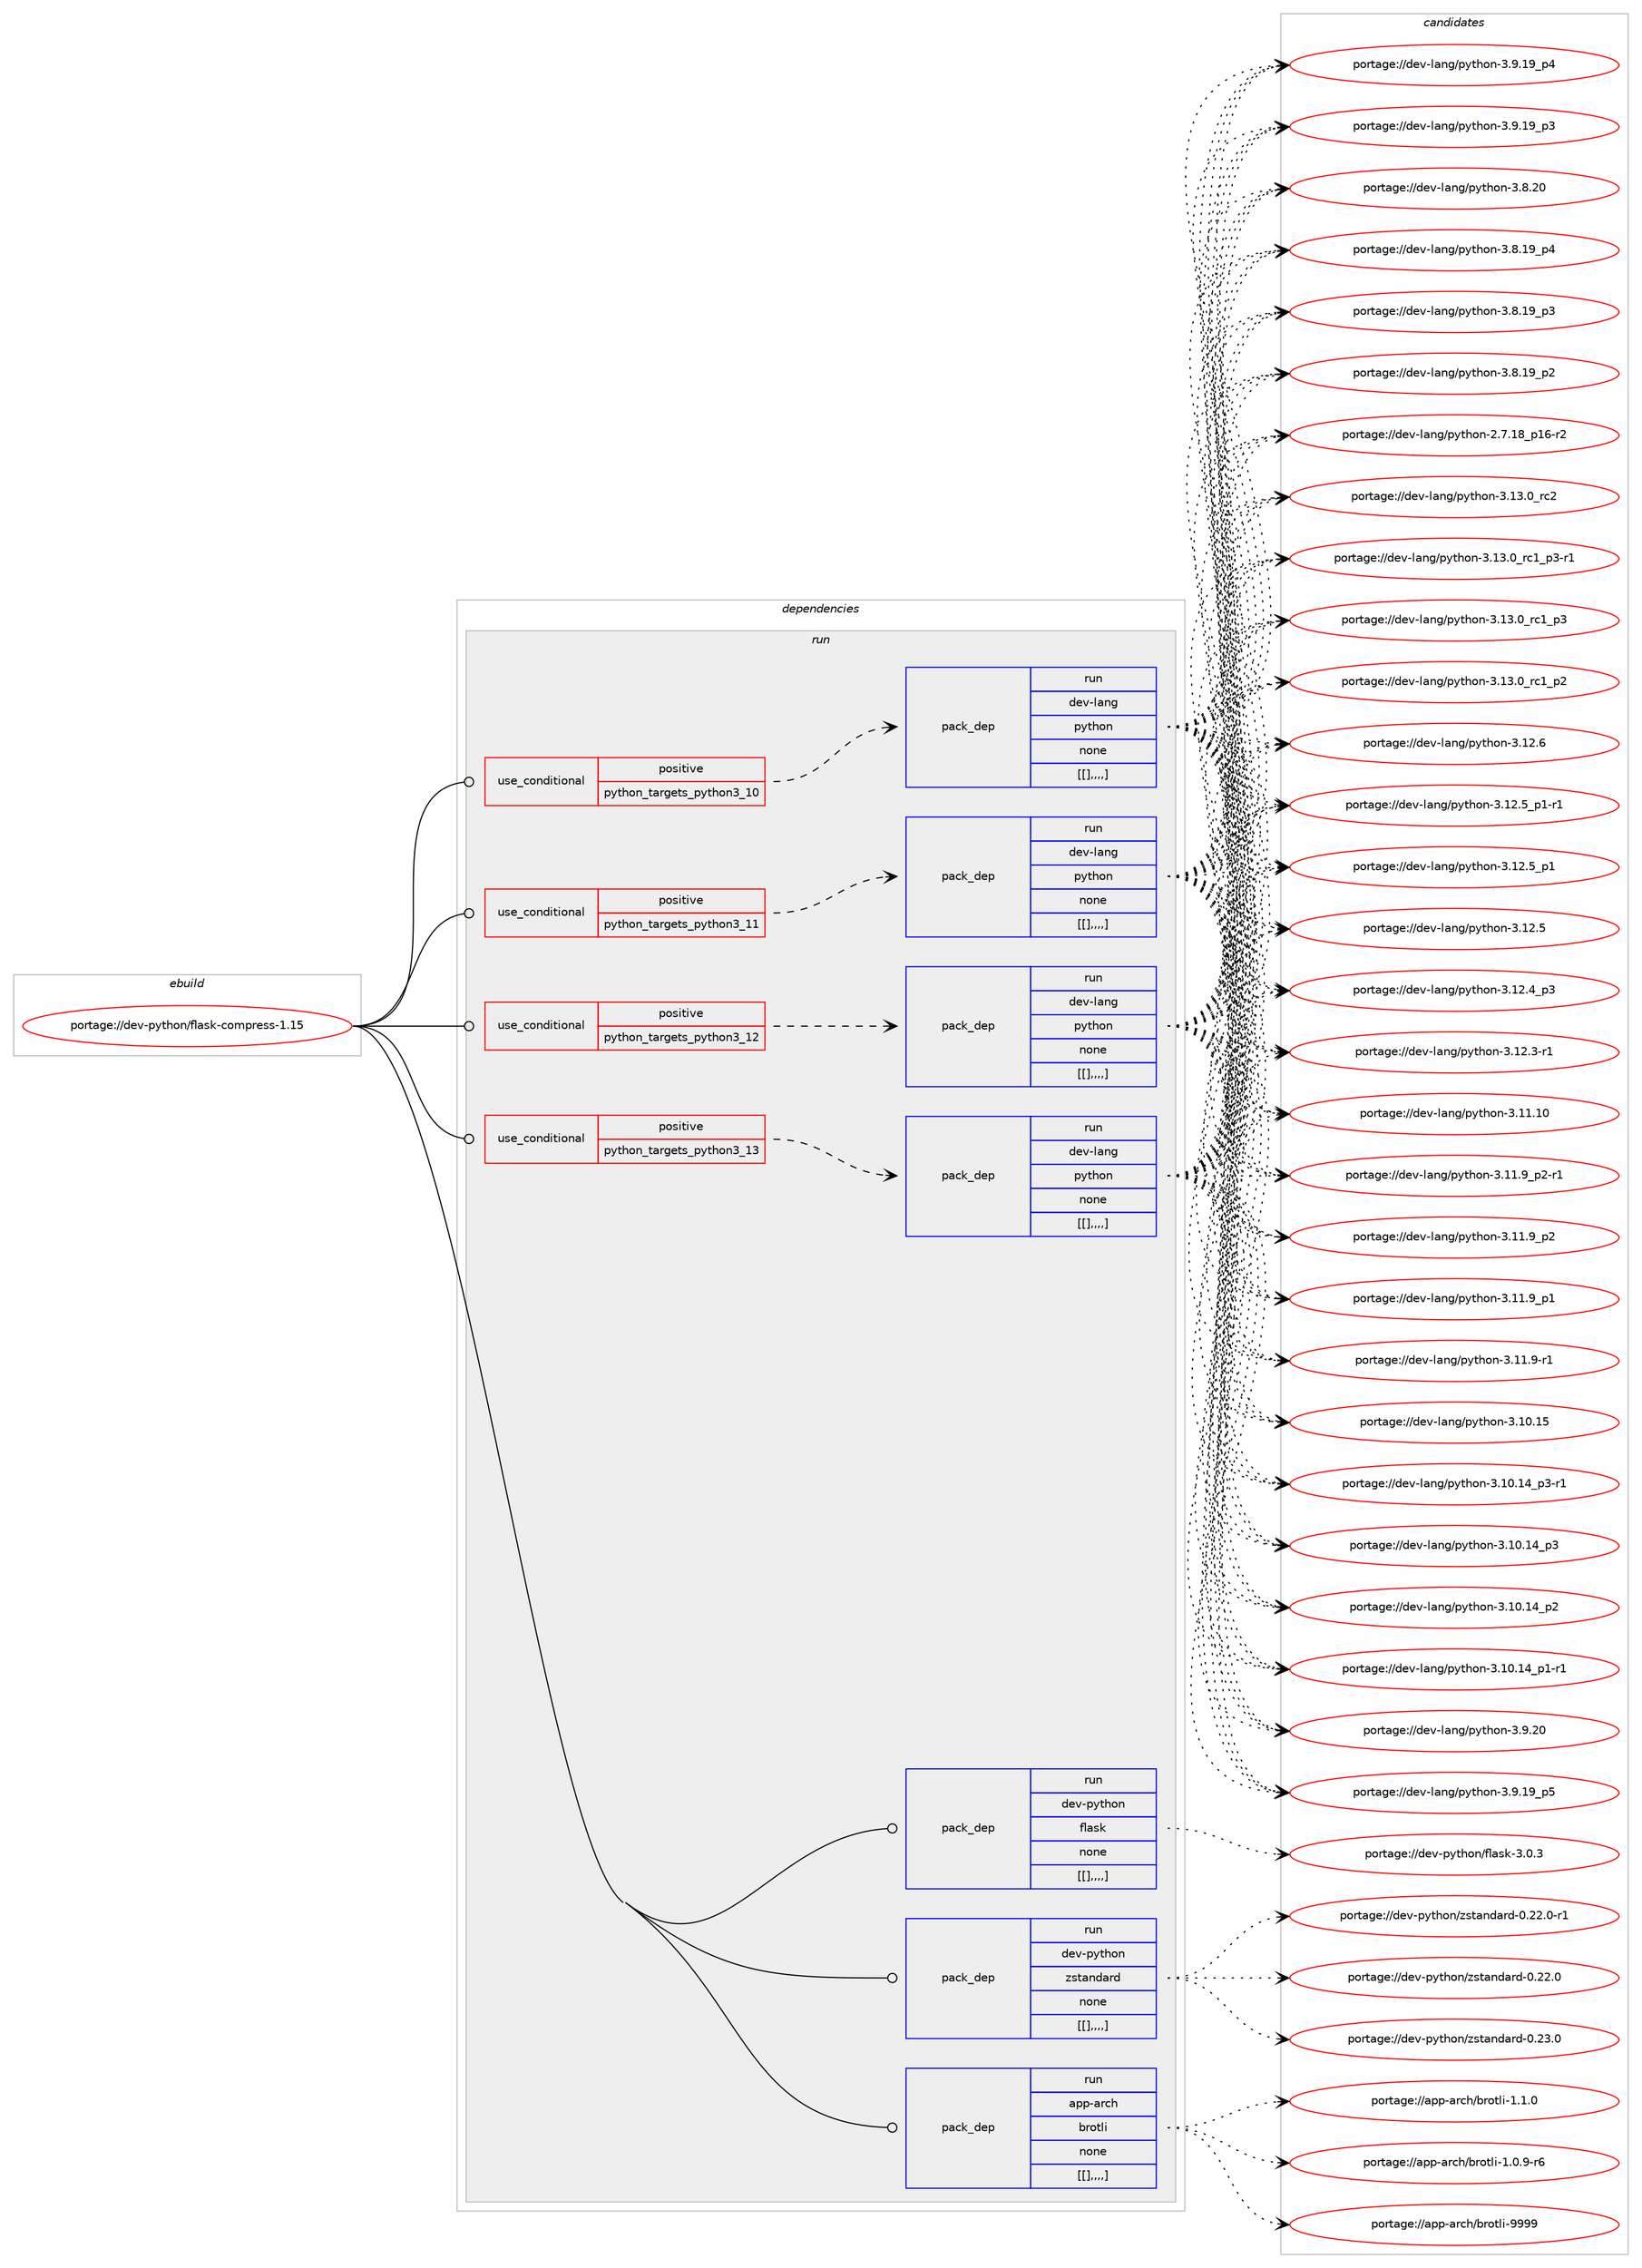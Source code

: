 digraph prolog {

# *************
# Graph options
# *************

newrank=true;
concentrate=true;
compound=true;
graph [rankdir=LR,fontname=Helvetica,fontsize=10,ranksep=1.5];#, ranksep=2.5, nodesep=0.2];
edge  [arrowhead=vee];
node  [fontname=Helvetica,fontsize=10];

# **********
# The ebuild
# **********

subgraph cluster_leftcol {
color=gray;
label=<<i>ebuild</i>>;
id [label="portage://dev-python/flask-compress-1.15", color=red, width=4, href="../dev-python/flask-compress-1.15.svg"];
}

# ****************
# The dependencies
# ****************

subgraph cluster_midcol {
color=gray;
label=<<i>dependencies</i>>;
subgraph cluster_compile {
fillcolor="#eeeeee";
style=filled;
label=<<i>compile</i>>;
}
subgraph cluster_compileandrun {
fillcolor="#eeeeee";
style=filled;
label=<<i>compile and run</i>>;
}
subgraph cluster_run {
fillcolor="#eeeeee";
style=filled;
label=<<i>run</i>>;
subgraph cond33402 {
dependency147355 [label=<<TABLE BORDER="0" CELLBORDER="1" CELLSPACING="0" CELLPADDING="4"><TR><TD ROWSPAN="3" CELLPADDING="10">use_conditional</TD></TR><TR><TD>positive</TD></TR><TR><TD>python_targets_python3_10</TD></TR></TABLE>>, shape=none, color=red];
subgraph pack112735 {
dependency147356 [label=<<TABLE BORDER="0" CELLBORDER="1" CELLSPACING="0" CELLPADDING="4" WIDTH="220"><TR><TD ROWSPAN="6" CELLPADDING="30">pack_dep</TD></TR><TR><TD WIDTH="110">run</TD></TR><TR><TD>dev-lang</TD></TR><TR><TD>python</TD></TR><TR><TD>none</TD></TR><TR><TD>[[],,,,]</TD></TR></TABLE>>, shape=none, color=blue];
}
dependency147355:e -> dependency147356:w [weight=20,style="dashed",arrowhead="vee"];
}
id:e -> dependency147355:w [weight=20,style="solid",arrowhead="odot"];
subgraph cond33403 {
dependency147357 [label=<<TABLE BORDER="0" CELLBORDER="1" CELLSPACING="0" CELLPADDING="4"><TR><TD ROWSPAN="3" CELLPADDING="10">use_conditional</TD></TR><TR><TD>positive</TD></TR><TR><TD>python_targets_python3_11</TD></TR></TABLE>>, shape=none, color=red];
subgraph pack112736 {
dependency147358 [label=<<TABLE BORDER="0" CELLBORDER="1" CELLSPACING="0" CELLPADDING="4" WIDTH="220"><TR><TD ROWSPAN="6" CELLPADDING="30">pack_dep</TD></TR><TR><TD WIDTH="110">run</TD></TR><TR><TD>dev-lang</TD></TR><TR><TD>python</TD></TR><TR><TD>none</TD></TR><TR><TD>[[],,,,]</TD></TR></TABLE>>, shape=none, color=blue];
}
dependency147357:e -> dependency147358:w [weight=20,style="dashed",arrowhead="vee"];
}
id:e -> dependency147357:w [weight=20,style="solid",arrowhead="odot"];
subgraph cond33404 {
dependency147359 [label=<<TABLE BORDER="0" CELLBORDER="1" CELLSPACING="0" CELLPADDING="4"><TR><TD ROWSPAN="3" CELLPADDING="10">use_conditional</TD></TR><TR><TD>positive</TD></TR><TR><TD>python_targets_python3_12</TD></TR></TABLE>>, shape=none, color=red];
subgraph pack112737 {
dependency147360 [label=<<TABLE BORDER="0" CELLBORDER="1" CELLSPACING="0" CELLPADDING="4" WIDTH="220"><TR><TD ROWSPAN="6" CELLPADDING="30">pack_dep</TD></TR><TR><TD WIDTH="110">run</TD></TR><TR><TD>dev-lang</TD></TR><TR><TD>python</TD></TR><TR><TD>none</TD></TR><TR><TD>[[],,,,]</TD></TR></TABLE>>, shape=none, color=blue];
}
dependency147359:e -> dependency147360:w [weight=20,style="dashed",arrowhead="vee"];
}
id:e -> dependency147359:w [weight=20,style="solid",arrowhead="odot"];
subgraph cond33405 {
dependency147361 [label=<<TABLE BORDER="0" CELLBORDER="1" CELLSPACING="0" CELLPADDING="4"><TR><TD ROWSPAN="3" CELLPADDING="10">use_conditional</TD></TR><TR><TD>positive</TD></TR><TR><TD>python_targets_python3_13</TD></TR></TABLE>>, shape=none, color=red];
subgraph pack112738 {
dependency147362 [label=<<TABLE BORDER="0" CELLBORDER="1" CELLSPACING="0" CELLPADDING="4" WIDTH="220"><TR><TD ROWSPAN="6" CELLPADDING="30">pack_dep</TD></TR><TR><TD WIDTH="110">run</TD></TR><TR><TD>dev-lang</TD></TR><TR><TD>python</TD></TR><TR><TD>none</TD></TR><TR><TD>[[],,,,]</TD></TR></TABLE>>, shape=none, color=blue];
}
dependency147361:e -> dependency147362:w [weight=20,style="dashed",arrowhead="vee"];
}
id:e -> dependency147361:w [weight=20,style="solid",arrowhead="odot"];
subgraph pack112739 {
dependency147363 [label=<<TABLE BORDER="0" CELLBORDER="1" CELLSPACING="0" CELLPADDING="4" WIDTH="220"><TR><TD ROWSPAN="6" CELLPADDING="30">pack_dep</TD></TR><TR><TD WIDTH="110">run</TD></TR><TR><TD>app-arch</TD></TR><TR><TD>brotli</TD></TR><TR><TD>none</TD></TR><TR><TD>[[],,,,]</TD></TR></TABLE>>, shape=none, color=blue];
}
id:e -> dependency147363:w [weight=20,style="solid",arrowhead="odot"];
subgraph pack112740 {
dependency147364 [label=<<TABLE BORDER="0" CELLBORDER="1" CELLSPACING="0" CELLPADDING="4" WIDTH="220"><TR><TD ROWSPAN="6" CELLPADDING="30">pack_dep</TD></TR><TR><TD WIDTH="110">run</TD></TR><TR><TD>dev-python</TD></TR><TR><TD>flask</TD></TR><TR><TD>none</TD></TR><TR><TD>[[],,,,]</TD></TR></TABLE>>, shape=none, color=blue];
}
id:e -> dependency147364:w [weight=20,style="solid",arrowhead="odot"];
subgraph pack112741 {
dependency147365 [label=<<TABLE BORDER="0" CELLBORDER="1" CELLSPACING="0" CELLPADDING="4" WIDTH="220"><TR><TD ROWSPAN="6" CELLPADDING="30">pack_dep</TD></TR><TR><TD WIDTH="110">run</TD></TR><TR><TD>dev-python</TD></TR><TR><TD>zstandard</TD></TR><TR><TD>none</TD></TR><TR><TD>[[],,,,]</TD></TR></TABLE>>, shape=none, color=blue];
}
id:e -> dependency147365:w [weight=20,style="solid",arrowhead="odot"];
}
}

# **************
# The candidates
# **************

subgraph cluster_choices {
rank=same;
color=gray;
label=<<i>candidates</i>>;

subgraph choice112735 {
color=black;
nodesep=1;
choice10010111845108971101034711212111610411111045514649514648951149950 [label="portage://dev-lang/python-3.13.0_rc2", color=red, width=4,href="../dev-lang/python-3.13.0_rc2.svg"];
choice1001011184510897110103471121211161041111104551464951464895114994995112514511449 [label="portage://dev-lang/python-3.13.0_rc1_p3-r1", color=red, width=4,href="../dev-lang/python-3.13.0_rc1_p3-r1.svg"];
choice100101118451089711010347112121116104111110455146495146489511499499511251 [label="portage://dev-lang/python-3.13.0_rc1_p3", color=red, width=4,href="../dev-lang/python-3.13.0_rc1_p3.svg"];
choice100101118451089711010347112121116104111110455146495146489511499499511250 [label="portage://dev-lang/python-3.13.0_rc1_p2", color=red, width=4,href="../dev-lang/python-3.13.0_rc1_p2.svg"];
choice10010111845108971101034711212111610411111045514649504654 [label="portage://dev-lang/python-3.12.6", color=red, width=4,href="../dev-lang/python-3.12.6.svg"];
choice1001011184510897110103471121211161041111104551464950465395112494511449 [label="portage://dev-lang/python-3.12.5_p1-r1", color=red, width=4,href="../dev-lang/python-3.12.5_p1-r1.svg"];
choice100101118451089711010347112121116104111110455146495046539511249 [label="portage://dev-lang/python-3.12.5_p1", color=red, width=4,href="../dev-lang/python-3.12.5_p1.svg"];
choice10010111845108971101034711212111610411111045514649504653 [label="portage://dev-lang/python-3.12.5", color=red, width=4,href="../dev-lang/python-3.12.5.svg"];
choice100101118451089711010347112121116104111110455146495046529511251 [label="portage://dev-lang/python-3.12.4_p3", color=red, width=4,href="../dev-lang/python-3.12.4_p3.svg"];
choice100101118451089711010347112121116104111110455146495046514511449 [label="portage://dev-lang/python-3.12.3-r1", color=red, width=4,href="../dev-lang/python-3.12.3-r1.svg"];
choice1001011184510897110103471121211161041111104551464949464948 [label="portage://dev-lang/python-3.11.10", color=red, width=4,href="../dev-lang/python-3.11.10.svg"];
choice1001011184510897110103471121211161041111104551464949465795112504511449 [label="portage://dev-lang/python-3.11.9_p2-r1", color=red, width=4,href="../dev-lang/python-3.11.9_p2-r1.svg"];
choice100101118451089711010347112121116104111110455146494946579511250 [label="portage://dev-lang/python-3.11.9_p2", color=red, width=4,href="../dev-lang/python-3.11.9_p2.svg"];
choice100101118451089711010347112121116104111110455146494946579511249 [label="portage://dev-lang/python-3.11.9_p1", color=red, width=4,href="../dev-lang/python-3.11.9_p1.svg"];
choice100101118451089711010347112121116104111110455146494946574511449 [label="portage://dev-lang/python-3.11.9-r1", color=red, width=4,href="../dev-lang/python-3.11.9-r1.svg"];
choice1001011184510897110103471121211161041111104551464948464953 [label="portage://dev-lang/python-3.10.15", color=red, width=4,href="../dev-lang/python-3.10.15.svg"];
choice100101118451089711010347112121116104111110455146494846495295112514511449 [label="portage://dev-lang/python-3.10.14_p3-r1", color=red, width=4,href="../dev-lang/python-3.10.14_p3-r1.svg"];
choice10010111845108971101034711212111610411111045514649484649529511251 [label="portage://dev-lang/python-3.10.14_p3", color=red, width=4,href="../dev-lang/python-3.10.14_p3.svg"];
choice10010111845108971101034711212111610411111045514649484649529511250 [label="portage://dev-lang/python-3.10.14_p2", color=red, width=4,href="../dev-lang/python-3.10.14_p2.svg"];
choice100101118451089711010347112121116104111110455146494846495295112494511449 [label="portage://dev-lang/python-3.10.14_p1-r1", color=red, width=4,href="../dev-lang/python-3.10.14_p1-r1.svg"];
choice10010111845108971101034711212111610411111045514657465048 [label="portage://dev-lang/python-3.9.20", color=red, width=4,href="../dev-lang/python-3.9.20.svg"];
choice100101118451089711010347112121116104111110455146574649579511253 [label="portage://dev-lang/python-3.9.19_p5", color=red, width=4,href="../dev-lang/python-3.9.19_p5.svg"];
choice100101118451089711010347112121116104111110455146574649579511252 [label="portage://dev-lang/python-3.9.19_p4", color=red, width=4,href="../dev-lang/python-3.9.19_p4.svg"];
choice100101118451089711010347112121116104111110455146574649579511251 [label="portage://dev-lang/python-3.9.19_p3", color=red, width=4,href="../dev-lang/python-3.9.19_p3.svg"];
choice10010111845108971101034711212111610411111045514656465048 [label="portage://dev-lang/python-3.8.20", color=red, width=4,href="../dev-lang/python-3.8.20.svg"];
choice100101118451089711010347112121116104111110455146564649579511252 [label="portage://dev-lang/python-3.8.19_p4", color=red, width=4,href="../dev-lang/python-3.8.19_p4.svg"];
choice100101118451089711010347112121116104111110455146564649579511251 [label="portage://dev-lang/python-3.8.19_p3", color=red, width=4,href="../dev-lang/python-3.8.19_p3.svg"];
choice100101118451089711010347112121116104111110455146564649579511250 [label="portage://dev-lang/python-3.8.19_p2", color=red, width=4,href="../dev-lang/python-3.8.19_p2.svg"];
choice100101118451089711010347112121116104111110455046554649569511249544511450 [label="portage://dev-lang/python-2.7.18_p16-r2", color=red, width=4,href="../dev-lang/python-2.7.18_p16-r2.svg"];
dependency147356:e -> choice10010111845108971101034711212111610411111045514649514648951149950:w [style=dotted,weight="100"];
dependency147356:e -> choice1001011184510897110103471121211161041111104551464951464895114994995112514511449:w [style=dotted,weight="100"];
dependency147356:e -> choice100101118451089711010347112121116104111110455146495146489511499499511251:w [style=dotted,weight="100"];
dependency147356:e -> choice100101118451089711010347112121116104111110455146495146489511499499511250:w [style=dotted,weight="100"];
dependency147356:e -> choice10010111845108971101034711212111610411111045514649504654:w [style=dotted,weight="100"];
dependency147356:e -> choice1001011184510897110103471121211161041111104551464950465395112494511449:w [style=dotted,weight="100"];
dependency147356:e -> choice100101118451089711010347112121116104111110455146495046539511249:w [style=dotted,weight="100"];
dependency147356:e -> choice10010111845108971101034711212111610411111045514649504653:w [style=dotted,weight="100"];
dependency147356:e -> choice100101118451089711010347112121116104111110455146495046529511251:w [style=dotted,weight="100"];
dependency147356:e -> choice100101118451089711010347112121116104111110455146495046514511449:w [style=dotted,weight="100"];
dependency147356:e -> choice1001011184510897110103471121211161041111104551464949464948:w [style=dotted,weight="100"];
dependency147356:e -> choice1001011184510897110103471121211161041111104551464949465795112504511449:w [style=dotted,weight="100"];
dependency147356:e -> choice100101118451089711010347112121116104111110455146494946579511250:w [style=dotted,weight="100"];
dependency147356:e -> choice100101118451089711010347112121116104111110455146494946579511249:w [style=dotted,weight="100"];
dependency147356:e -> choice100101118451089711010347112121116104111110455146494946574511449:w [style=dotted,weight="100"];
dependency147356:e -> choice1001011184510897110103471121211161041111104551464948464953:w [style=dotted,weight="100"];
dependency147356:e -> choice100101118451089711010347112121116104111110455146494846495295112514511449:w [style=dotted,weight="100"];
dependency147356:e -> choice10010111845108971101034711212111610411111045514649484649529511251:w [style=dotted,weight="100"];
dependency147356:e -> choice10010111845108971101034711212111610411111045514649484649529511250:w [style=dotted,weight="100"];
dependency147356:e -> choice100101118451089711010347112121116104111110455146494846495295112494511449:w [style=dotted,weight="100"];
dependency147356:e -> choice10010111845108971101034711212111610411111045514657465048:w [style=dotted,weight="100"];
dependency147356:e -> choice100101118451089711010347112121116104111110455146574649579511253:w [style=dotted,weight="100"];
dependency147356:e -> choice100101118451089711010347112121116104111110455146574649579511252:w [style=dotted,weight="100"];
dependency147356:e -> choice100101118451089711010347112121116104111110455146574649579511251:w [style=dotted,weight="100"];
dependency147356:e -> choice10010111845108971101034711212111610411111045514656465048:w [style=dotted,weight="100"];
dependency147356:e -> choice100101118451089711010347112121116104111110455146564649579511252:w [style=dotted,weight="100"];
dependency147356:e -> choice100101118451089711010347112121116104111110455146564649579511251:w [style=dotted,weight="100"];
dependency147356:e -> choice100101118451089711010347112121116104111110455146564649579511250:w [style=dotted,weight="100"];
dependency147356:e -> choice100101118451089711010347112121116104111110455046554649569511249544511450:w [style=dotted,weight="100"];
}
subgraph choice112736 {
color=black;
nodesep=1;
choice10010111845108971101034711212111610411111045514649514648951149950 [label="portage://dev-lang/python-3.13.0_rc2", color=red, width=4,href="../dev-lang/python-3.13.0_rc2.svg"];
choice1001011184510897110103471121211161041111104551464951464895114994995112514511449 [label="portage://dev-lang/python-3.13.0_rc1_p3-r1", color=red, width=4,href="../dev-lang/python-3.13.0_rc1_p3-r1.svg"];
choice100101118451089711010347112121116104111110455146495146489511499499511251 [label="portage://dev-lang/python-3.13.0_rc1_p3", color=red, width=4,href="../dev-lang/python-3.13.0_rc1_p3.svg"];
choice100101118451089711010347112121116104111110455146495146489511499499511250 [label="portage://dev-lang/python-3.13.0_rc1_p2", color=red, width=4,href="../dev-lang/python-3.13.0_rc1_p2.svg"];
choice10010111845108971101034711212111610411111045514649504654 [label="portage://dev-lang/python-3.12.6", color=red, width=4,href="../dev-lang/python-3.12.6.svg"];
choice1001011184510897110103471121211161041111104551464950465395112494511449 [label="portage://dev-lang/python-3.12.5_p1-r1", color=red, width=4,href="../dev-lang/python-3.12.5_p1-r1.svg"];
choice100101118451089711010347112121116104111110455146495046539511249 [label="portage://dev-lang/python-3.12.5_p1", color=red, width=4,href="../dev-lang/python-3.12.5_p1.svg"];
choice10010111845108971101034711212111610411111045514649504653 [label="portage://dev-lang/python-3.12.5", color=red, width=4,href="../dev-lang/python-3.12.5.svg"];
choice100101118451089711010347112121116104111110455146495046529511251 [label="portage://dev-lang/python-3.12.4_p3", color=red, width=4,href="../dev-lang/python-3.12.4_p3.svg"];
choice100101118451089711010347112121116104111110455146495046514511449 [label="portage://dev-lang/python-3.12.3-r1", color=red, width=4,href="../dev-lang/python-3.12.3-r1.svg"];
choice1001011184510897110103471121211161041111104551464949464948 [label="portage://dev-lang/python-3.11.10", color=red, width=4,href="../dev-lang/python-3.11.10.svg"];
choice1001011184510897110103471121211161041111104551464949465795112504511449 [label="portage://dev-lang/python-3.11.9_p2-r1", color=red, width=4,href="../dev-lang/python-3.11.9_p2-r1.svg"];
choice100101118451089711010347112121116104111110455146494946579511250 [label="portage://dev-lang/python-3.11.9_p2", color=red, width=4,href="../dev-lang/python-3.11.9_p2.svg"];
choice100101118451089711010347112121116104111110455146494946579511249 [label="portage://dev-lang/python-3.11.9_p1", color=red, width=4,href="../dev-lang/python-3.11.9_p1.svg"];
choice100101118451089711010347112121116104111110455146494946574511449 [label="portage://dev-lang/python-3.11.9-r1", color=red, width=4,href="../dev-lang/python-3.11.9-r1.svg"];
choice1001011184510897110103471121211161041111104551464948464953 [label="portage://dev-lang/python-3.10.15", color=red, width=4,href="../dev-lang/python-3.10.15.svg"];
choice100101118451089711010347112121116104111110455146494846495295112514511449 [label="portage://dev-lang/python-3.10.14_p3-r1", color=red, width=4,href="../dev-lang/python-3.10.14_p3-r1.svg"];
choice10010111845108971101034711212111610411111045514649484649529511251 [label="portage://dev-lang/python-3.10.14_p3", color=red, width=4,href="../dev-lang/python-3.10.14_p3.svg"];
choice10010111845108971101034711212111610411111045514649484649529511250 [label="portage://dev-lang/python-3.10.14_p2", color=red, width=4,href="../dev-lang/python-3.10.14_p2.svg"];
choice100101118451089711010347112121116104111110455146494846495295112494511449 [label="portage://dev-lang/python-3.10.14_p1-r1", color=red, width=4,href="../dev-lang/python-3.10.14_p1-r1.svg"];
choice10010111845108971101034711212111610411111045514657465048 [label="portage://dev-lang/python-3.9.20", color=red, width=4,href="../dev-lang/python-3.9.20.svg"];
choice100101118451089711010347112121116104111110455146574649579511253 [label="portage://dev-lang/python-3.9.19_p5", color=red, width=4,href="../dev-lang/python-3.9.19_p5.svg"];
choice100101118451089711010347112121116104111110455146574649579511252 [label="portage://dev-lang/python-3.9.19_p4", color=red, width=4,href="../dev-lang/python-3.9.19_p4.svg"];
choice100101118451089711010347112121116104111110455146574649579511251 [label="portage://dev-lang/python-3.9.19_p3", color=red, width=4,href="../dev-lang/python-3.9.19_p3.svg"];
choice10010111845108971101034711212111610411111045514656465048 [label="portage://dev-lang/python-3.8.20", color=red, width=4,href="../dev-lang/python-3.8.20.svg"];
choice100101118451089711010347112121116104111110455146564649579511252 [label="portage://dev-lang/python-3.8.19_p4", color=red, width=4,href="../dev-lang/python-3.8.19_p4.svg"];
choice100101118451089711010347112121116104111110455146564649579511251 [label="portage://dev-lang/python-3.8.19_p3", color=red, width=4,href="../dev-lang/python-3.8.19_p3.svg"];
choice100101118451089711010347112121116104111110455146564649579511250 [label="portage://dev-lang/python-3.8.19_p2", color=red, width=4,href="../dev-lang/python-3.8.19_p2.svg"];
choice100101118451089711010347112121116104111110455046554649569511249544511450 [label="portage://dev-lang/python-2.7.18_p16-r2", color=red, width=4,href="../dev-lang/python-2.7.18_p16-r2.svg"];
dependency147358:e -> choice10010111845108971101034711212111610411111045514649514648951149950:w [style=dotted,weight="100"];
dependency147358:e -> choice1001011184510897110103471121211161041111104551464951464895114994995112514511449:w [style=dotted,weight="100"];
dependency147358:e -> choice100101118451089711010347112121116104111110455146495146489511499499511251:w [style=dotted,weight="100"];
dependency147358:e -> choice100101118451089711010347112121116104111110455146495146489511499499511250:w [style=dotted,weight="100"];
dependency147358:e -> choice10010111845108971101034711212111610411111045514649504654:w [style=dotted,weight="100"];
dependency147358:e -> choice1001011184510897110103471121211161041111104551464950465395112494511449:w [style=dotted,weight="100"];
dependency147358:e -> choice100101118451089711010347112121116104111110455146495046539511249:w [style=dotted,weight="100"];
dependency147358:e -> choice10010111845108971101034711212111610411111045514649504653:w [style=dotted,weight="100"];
dependency147358:e -> choice100101118451089711010347112121116104111110455146495046529511251:w [style=dotted,weight="100"];
dependency147358:e -> choice100101118451089711010347112121116104111110455146495046514511449:w [style=dotted,weight="100"];
dependency147358:e -> choice1001011184510897110103471121211161041111104551464949464948:w [style=dotted,weight="100"];
dependency147358:e -> choice1001011184510897110103471121211161041111104551464949465795112504511449:w [style=dotted,weight="100"];
dependency147358:e -> choice100101118451089711010347112121116104111110455146494946579511250:w [style=dotted,weight="100"];
dependency147358:e -> choice100101118451089711010347112121116104111110455146494946579511249:w [style=dotted,weight="100"];
dependency147358:e -> choice100101118451089711010347112121116104111110455146494946574511449:w [style=dotted,weight="100"];
dependency147358:e -> choice1001011184510897110103471121211161041111104551464948464953:w [style=dotted,weight="100"];
dependency147358:e -> choice100101118451089711010347112121116104111110455146494846495295112514511449:w [style=dotted,weight="100"];
dependency147358:e -> choice10010111845108971101034711212111610411111045514649484649529511251:w [style=dotted,weight="100"];
dependency147358:e -> choice10010111845108971101034711212111610411111045514649484649529511250:w [style=dotted,weight="100"];
dependency147358:e -> choice100101118451089711010347112121116104111110455146494846495295112494511449:w [style=dotted,weight="100"];
dependency147358:e -> choice10010111845108971101034711212111610411111045514657465048:w [style=dotted,weight="100"];
dependency147358:e -> choice100101118451089711010347112121116104111110455146574649579511253:w [style=dotted,weight="100"];
dependency147358:e -> choice100101118451089711010347112121116104111110455146574649579511252:w [style=dotted,weight="100"];
dependency147358:e -> choice100101118451089711010347112121116104111110455146574649579511251:w [style=dotted,weight="100"];
dependency147358:e -> choice10010111845108971101034711212111610411111045514656465048:w [style=dotted,weight="100"];
dependency147358:e -> choice100101118451089711010347112121116104111110455146564649579511252:w [style=dotted,weight="100"];
dependency147358:e -> choice100101118451089711010347112121116104111110455146564649579511251:w [style=dotted,weight="100"];
dependency147358:e -> choice100101118451089711010347112121116104111110455146564649579511250:w [style=dotted,weight="100"];
dependency147358:e -> choice100101118451089711010347112121116104111110455046554649569511249544511450:w [style=dotted,weight="100"];
}
subgraph choice112737 {
color=black;
nodesep=1;
choice10010111845108971101034711212111610411111045514649514648951149950 [label="portage://dev-lang/python-3.13.0_rc2", color=red, width=4,href="../dev-lang/python-3.13.0_rc2.svg"];
choice1001011184510897110103471121211161041111104551464951464895114994995112514511449 [label="portage://dev-lang/python-3.13.0_rc1_p3-r1", color=red, width=4,href="../dev-lang/python-3.13.0_rc1_p3-r1.svg"];
choice100101118451089711010347112121116104111110455146495146489511499499511251 [label="portage://dev-lang/python-3.13.0_rc1_p3", color=red, width=4,href="../dev-lang/python-3.13.0_rc1_p3.svg"];
choice100101118451089711010347112121116104111110455146495146489511499499511250 [label="portage://dev-lang/python-3.13.0_rc1_p2", color=red, width=4,href="../dev-lang/python-3.13.0_rc1_p2.svg"];
choice10010111845108971101034711212111610411111045514649504654 [label="portage://dev-lang/python-3.12.6", color=red, width=4,href="../dev-lang/python-3.12.6.svg"];
choice1001011184510897110103471121211161041111104551464950465395112494511449 [label="portage://dev-lang/python-3.12.5_p1-r1", color=red, width=4,href="../dev-lang/python-3.12.5_p1-r1.svg"];
choice100101118451089711010347112121116104111110455146495046539511249 [label="portage://dev-lang/python-3.12.5_p1", color=red, width=4,href="../dev-lang/python-3.12.5_p1.svg"];
choice10010111845108971101034711212111610411111045514649504653 [label="portage://dev-lang/python-3.12.5", color=red, width=4,href="../dev-lang/python-3.12.5.svg"];
choice100101118451089711010347112121116104111110455146495046529511251 [label="portage://dev-lang/python-3.12.4_p3", color=red, width=4,href="../dev-lang/python-3.12.4_p3.svg"];
choice100101118451089711010347112121116104111110455146495046514511449 [label="portage://dev-lang/python-3.12.3-r1", color=red, width=4,href="../dev-lang/python-3.12.3-r1.svg"];
choice1001011184510897110103471121211161041111104551464949464948 [label="portage://dev-lang/python-3.11.10", color=red, width=4,href="../dev-lang/python-3.11.10.svg"];
choice1001011184510897110103471121211161041111104551464949465795112504511449 [label="portage://dev-lang/python-3.11.9_p2-r1", color=red, width=4,href="../dev-lang/python-3.11.9_p2-r1.svg"];
choice100101118451089711010347112121116104111110455146494946579511250 [label="portage://dev-lang/python-3.11.9_p2", color=red, width=4,href="../dev-lang/python-3.11.9_p2.svg"];
choice100101118451089711010347112121116104111110455146494946579511249 [label="portage://dev-lang/python-3.11.9_p1", color=red, width=4,href="../dev-lang/python-3.11.9_p1.svg"];
choice100101118451089711010347112121116104111110455146494946574511449 [label="portage://dev-lang/python-3.11.9-r1", color=red, width=4,href="../dev-lang/python-3.11.9-r1.svg"];
choice1001011184510897110103471121211161041111104551464948464953 [label="portage://dev-lang/python-3.10.15", color=red, width=4,href="../dev-lang/python-3.10.15.svg"];
choice100101118451089711010347112121116104111110455146494846495295112514511449 [label="portage://dev-lang/python-3.10.14_p3-r1", color=red, width=4,href="../dev-lang/python-3.10.14_p3-r1.svg"];
choice10010111845108971101034711212111610411111045514649484649529511251 [label="portage://dev-lang/python-3.10.14_p3", color=red, width=4,href="../dev-lang/python-3.10.14_p3.svg"];
choice10010111845108971101034711212111610411111045514649484649529511250 [label="portage://dev-lang/python-3.10.14_p2", color=red, width=4,href="../dev-lang/python-3.10.14_p2.svg"];
choice100101118451089711010347112121116104111110455146494846495295112494511449 [label="portage://dev-lang/python-3.10.14_p1-r1", color=red, width=4,href="../dev-lang/python-3.10.14_p1-r1.svg"];
choice10010111845108971101034711212111610411111045514657465048 [label="portage://dev-lang/python-3.9.20", color=red, width=4,href="../dev-lang/python-3.9.20.svg"];
choice100101118451089711010347112121116104111110455146574649579511253 [label="portage://dev-lang/python-3.9.19_p5", color=red, width=4,href="../dev-lang/python-3.9.19_p5.svg"];
choice100101118451089711010347112121116104111110455146574649579511252 [label="portage://dev-lang/python-3.9.19_p4", color=red, width=4,href="../dev-lang/python-3.9.19_p4.svg"];
choice100101118451089711010347112121116104111110455146574649579511251 [label="portage://dev-lang/python-3.9.19_p3", color=red, width=4,href="../dev-lang/python-3.9.19_p3.svg"];
choice10010111845108971101034711212111610411111045514656465048 [label="portage://dev-lang/python-3.8.20", color=red, width=4,href="../dev-lang/python-3.8.20.svg"];
choice100101118451089711010347112121116104111110455146564649579511252 [label="portage://dev-lang/python-3.8.19_p4", color=red, width=4,href="../dev-lang/python-3.8.19_p4.svg"];
choice100101118451089711010347112121116104111110455146564649579511251 [label="portage://dev-lang/python-3.8.19_p3", color=red, width=4,href="../dev-lang/python-3.8.19_p3.svg"];
choice100101118451089711010347112121116104111110455146564649579511250 [label="portage://dev-lang/python-3.8.19_p2", color=red, width=4,href="../dev-lang/python-3.8.19_p2.svg"];
choice100101118451089711010347112121116104111110455046554649569511249544511450 [label="portage://dev-lang/python-2.7.18_p16-r2", color=red, width=4,href="../dev-lang/python-2.7.18_p16-r2.svg"];
dependency147360:e -> choice10010111845108971101034711212111610411111045514649514648951149950:w [style=dotted,weight="100"];
dependency147360:e -> choice1001011184510897110103471121211161041111104551464951464895114994995112514511449:w [style=dotted,weight="100"];
dependency147360:e -> choice100101118451089711010347112121116104111110455146495146489511499499511251:w [style=dotted,weight="100"];
dependency147360:e -> choice100101118451089711010347112121116104111110455146495146489511499499511250:w [style=dotted,weight="100"];
dependency147360:e -> choice10010111845108971101034711212111610411111045514649504654:w [style=dotted,weight="100"];
dependency147360:e -> choice1001011184510897110103471121211161041111104551464950465395112494511449:w [style=dotted,weight="100"];
dependency147360:e -> choice100101118451089711010347112121116104111110455146495046539511249:w [style=dotted,weight="100"];
dependency147360:e -> choice10010111845108971101034711212111610411111045514649504653:w [style=dotted,weight="100"];
dependency147360:e -> choice100101118451089711010347112121116104111110455146495046529511251:w [style=dotted,weight="100"];
dependency147360:e -> choice100101118451089711010347112121116104111110455146495046514511449:w [style=dotted,weight="100"];
dependency147360:e -> choice1001011184510897110103471121211161041111104551464949464948:w [style=dotted,weight="100"];
dependency147360:e -> choice1001011184510897110103471121211161041111104551464949465795112504511449:w [style=dotted,weight="100"];
dependency147360:e -> choice100101118451089711010347112121116104111110455146494946579511250:w [style=dotted,weight="100"];
dependency147360:e -> choice100101118451089711010347112121116104111110455146494946579511249:w [style=dotted,weight="100"];
dependency147360:e -> choice100101118451089711010347112121116104111110455146494946574511449:w [style=dotted,weight="100"];
dependency147360:e -> choice1001011184510897110103471121211161041111104551464948464953:w [style=dotted,weight="100"];
dependency147360:e -> choice100101118451089711010347112121116104111110455146494846495295112514511449:w [style=dotted,weight="100"];
dependency147360:e -> choice10010111845108971101034711212111610411111045514649484649529511251:w [style=dotted,weight="100"];
dependency147360:e -> choice10010111845108971101034711212111610411111045514649484649529511250:w [style=dotted,weight="100"];
dependency147360:e -> choice100101118451089711010347112121116104111110455146494846495295112494511449:w [style=dotted,weight="100"];
dependency147360:e -> choice10010111845108971101034711212111610411111045514657465048:w [style=dotted,weight="100"];
dependency147360:e -> choice100101118451089711010347112121116104111110455146574649579511253:w [style=dotted,weight="100"];
dependency147360:e -> choice100101118451089711010347112121116104111110455146574649579511252:w [style=dotted,weight="100"];
dependency147360:e -> choice100101118451089711010347112121116104111110455146574649579511251:w [style=dotted,weight="100"];
dependency147360:e -> choice10010111845108971101034711212111610411111045514656465048:w [style=dotted,weight="100"];
dependency147360:e -> choice100101118451089711010347112121116104111110455146564649579511252:w [style=dotted,weight="100"];
dependency147360:e -> choice100101118451089711010347112121116104111110455146564649579511251:w [style=dotted,weight="100"];
dependency147360:e -> choice100101118451089711010347112121116104111110455146564649579511250:w [style=dotted,weight="100"];
dependency147360:e -> choice100101118451089711010347112121116104111110455046554649569511249544511450:w [style=dotted,weight="100"];
}
subgraph choice112738 {
color=black;
nodesep=1;
choice10010111845108971101034711212111610411111045514649514648951149950 [label="portage://dev-lang/python-3.13.0_rc2", color=red, width=4,href="../dev-lang/python-3.13.0_rc2.svg"];
choice1001011184510897110103471121211161041111104551464951464895114994995112514511449 [label="portage://dev-lang/python-3.13.0_rc1_p3-r1", color=red, width=4,href="../dev-lang/python-3.13.0_rc1_p3-r1.svg"];
choice100101118451089711010347112121116104111110455146495146489511499499511251 [label="portage://dev-lang/python-3.13.0_rc1_p3", color=red, width=4,href="../dev-lang/python-3.13.0_rc1_p3.svg"];
choice100101118451089711010347112121116104111110455146495146489511499499511250 [label="portage://dev-lang/python-3.13.0_rc1_p2", color=red, width=4,href="../dev-lang/python-3.13.0_rc1_p2.svg"];
choice10010111845108971101034711212111610411111045514649504654 [label="portage://dev-lang/python-3.12.6", color=red, width=4,href="../dev-lang/python-3.12.6.svg"];
choice1001011184510897110103471121211161041111104551464950465395112494511449 [label="portage://dev-lang/python-3.12.5_p1-r1", color=red, width=4,href="../dev-lang/python-3.12.5_p1-r1.svg"];
choice100101118451089711010347112121116104111110455146495046539511249 [label="portage://dev-lang/python-3.12.5_p1", color=red, width=4,href="../dev-lang/python-3.12.5_p1.svg"];
choice10010111845108971101034711212111610411111045514649504653 [label="portage://dev-lang/python-3.12.5", color=red, width=4,href="../dev-lang/python-3.12.5.svg"];
choice100101118451089711010347112121116104111110455146495046529511251 [label="portage://dev-lang/python-3.12.4_p3", color=red, width=4,href="../dev-lang/python-3.12.4_p3.svg"];
choice100101118451089711010347112121116104111110455146495046514511449 [label="portage://dev-lang/python-3.12.3-r1", color=red, width=4,href="../dev-lang/python-3.12.3-r1.svg"];
choice1001011184510897110103471121211161041111104551464949464948 [label="portage://dev-lang/python-3.11.10", color=red, width=4,href="../dev-lang/python-3.11.10.svg"];
choice1001011184510897110103471121211161041111104551464949465795112504511449 [label="portage://dev-lang/python-3.11.9_p2-r1", color=red, width=4,href="../dev-lang/python-3.11.9_p2-r1.svg"];
choice100101118451089711010347112121116104111110455146494946579511250 [label="portage://dev-lang/python-3.11.9_p2", color=red, width=4,href="../dev-lang/python-3.11.9_p2.svg"];
choice100101118451089711010347112121116104111110455146494946579511249 [label="portage://dev-lang/python-3.11.9_p1", color=red, width=4,href="../dev-lang/python-3.11.9_p1.svg"];
choice100101118451089711010347112121116104111110455146494946574511449 [label="portage://dev-lang/python-3.11.9-r1", color=red, width=4,href="../dev-lang/python-3.11.9-r1.svg"];
choice1001011184510897110103471121211161041111104551464948464953 [label="portage://dev-lang/python-3.10.15", color=red, width=4,href="../dev-lang/python-3.10.15.svg"];
choice100101118451089711010347112121116104111110455146494846495295112514511449 [label="portage://dev-lang/python-3.10.14_p3-r1", color=red, width=4,href="../dev-lang/python-3.10.14_p3-r1.svg"];
choice10010111845108971101034711212111610411111045514649484649529511251 [label="portage://dev-lang/python-3.10.14_p3", color=red, width=4,href="../dev-lang/python-3.10.14_p3.svg"];
choice10010111845108971101034711212111610411111045514649484649529511250 [label="portage://dev-lang/python-3.10.14_p2", color=red, width=4,href="../dev-lang/python-3.10.14_p2.svg"];
choice100101118451089711010347112121116104111110455146494846495295112494511449 [label="portage://dev-lang/python-3.10.14_p1-r1", color=red, width=4,href="../dev-lang/python-3.10.14_p1-r1.svg"];
choice10010111845108971101034711212111610411111045514657465048 [label="portage://dev-lang/python-3.9.20", color=red, width=4,href="../dev-lang/python-3.9.20.svg"];
choice100101118451089711010347112121116104111110455146574649579511253 [label="portage://dev-lang/python-3.9.19_p5", color=red, width=4,href="../dev-lang/python-3.9.19_p5.svg"];
choice100101118451089711010347112121116104111110455146574649579511252 [label="portage://dev-lang/python-3.9.19_p4", color=red, width=4,href="../dev-lang/python-3.9.19_p4.svg"];
choice100101118451089711010347112121116104111110455146574649579511251 [label="portage://dev-lang/python-3.9.19_p3", color=red, width=4,href="../dev-lang/python-3.9.19_p3.svg"];
choice10010111845108971101034711212111610411111045514656465048 [label="portage://dev-lang/python-3.8.20", color=red, width=4,href="../dev-lang/python-3.8.20.svg"];
choice100101118451089711010347112121116104111110455146564649579511252 [label="portage://dev-lang/python-3.8.19_p4", color=red, width=4,href="../dev-lang/python-3.8.19_p4.svg"];
choice100101118451089711010347112121116104111110455146564649579511251 [label="portage://dev-lang/python-3.8.19_p3", color=red, width=4,href="../dev-lang/python-3.8.19_p3.svg"];
choice100101118451089711010347112121116104111110455146564649579511250 [label="portage://dev-lang/python-3.8.19_p2", color=red, width=4,href="../dev-lang/python-3.8.19_p2.svg"];
choice100101118451089711010347112121116104111110455046554649569511249544511450 [label="portage://dev-lang/python-2.7.18_p16-r2", color=red, width=4,href="../dev-lang/python-2.7.18_p16-r2.svg"];
dependency147362:e -> choice10010111845108971101034711212111610411111045514649514648951149950:w [style=dotted,weight="100"];
dependency147362:e -> choice1001011184510897110103471121211161041111104551464951464895114994995112514511449:w [style=dotted,weight="100"];
dependency147362:e -> choice100101118451089711010347112121116104111110455146495146489511499499511251:w [style=dotted,weight="100"];
dependency147362:e -> choice100101118451089711010347112121116104111110455146495146489511499499511250:w [style=dotted,weight="100"];
dependency147362:e -> choice10010111845108971101034711212111610411111045514649504654:w [style=dotted,weight="100"];
dependency147362:e -> choice1001011184510897110103471121211161041111104551464950465395112494511449:w [style=dotted,weight="100"];
dependency147362:e -> choice100101118451089711010347112121116104111110455146495046539511249:w [style=dotted,weight="100"];
dependency147362:e -> choice10010111845108971101034711212111610411111045514649504653:w [style=dotted,weight="100"];
dependency147362:e -> choice100101118451089711010347112121116104111110455146495046529511251:w [style=dotted,weight="100"];
dependency147362:e -> choice100101118451089711010347112121116104111110455146495046514511449:w [style=dotted,weight="100"];
dependency147362:e -> choice1001011184510897110103471121211161041111104551464949464948:w [style=dotted,weight="100"];
dependency147362:e -> choice1001011184510897110103471121211161041111104551464949465795112504511449:w [style=dotted,weight="100"];
dependency147362:e -> choice100101118451089711010347112121116104111110455146494946579511250:w [style=dotted,weight="100"];
dependency147362:e -> choice100101118451089711010347112121116104111110455146494946579511249:w [style=dotted,weight="100"];
dependency147362:e -> choice100101118451089711010347112121116104111110455146494946574511449:w [style=dotted,weight="100"];
dependency147362:e -> choice1001011184510897110103471121211161041111104551464948464953:w [style=dotted,weight="100"];
dependency147362:e -> choice100101118451089711010347112121116104111110455146494846495295112514511449:w [style=dotted,weight="100"];
dependency147362:e -> choice10010111845108971101034711212111610411111045514649484649529511251:w [style=dotted,weight="100"];
dependency147362:e -> choice10010111845108971101034711212111610411111045514649484649529511250:w [style=dotted,weight="100"];
dependency147362:e -> choice100101118451089711010347112121116104111110455146494846495295112494511449:w [style=dotted,weight="100"];
dependency147362:e -> choice10010111845108971101034711212111610411111045514657465048:w [style=dotted,weight="100"];
dependency147362:e -> choice100101118451089711010347112121116104111110455146574649579511253:w [style=dotted,weight="100"];
dependency147362:e -> choice100101118451089711010347112121116104111110455146574649579511252:w [style=dotted,weight="100"];
dependency147362:e -> choice100101118451089711010347112121116104111110455146574649579511251:w [style=dotted,weight="100"];
dependency147362:e -> choice10010111845108971101034711212111610411111045514656465048:w [style=dotted,weight="100"];
dependency147362:e -> choice100101118451089711010347112121116104111110455146564649579511252:w [style=dotted,weight="100"];
dependency147362:e -> choice100101118451089711010347112121116104111110455146564649579511251:w [style=dotted,weight="100"];
dependency147362:e -> choice100101118451089711010347112121116104111110455146564649579511250:w [style=dotted,weight="100"];
dependency147362:e -> choice100101118451089711010347112121116104111110455046554649569511249544511450:w [style=dotted,weight="100"];
}
subgraph choice112739 {
color=black;
nodesep=1;
choice9711211245971149910447981141111161081054557575757 [label="portage://app-arch/brotli-9999", color=red, width=4,href="../app-arch/brotli-9999.svg"];
choice971121124597114991044798114111116108105454946494648 [label="portage://app-arch/brotli-1.1.0", color=red, width=4,href="../app-arch/brotli-1.1.0.svg"];
choice9711211245971149910447981141111161081054549464846574511454 [label="portage://app-arch/brotli-1.0.9-r6", color=red, width=4,href="../app-arch/brotli-1.0.9-r6.svg"];
dependency147363:e -> choice9711211245971149910447981141111161081054557575757:w [style=dotted,weight="100"];
dependency147363:e -> choice971121124597114991044798114111116108105454946494648:w [style=dotted,weight="100"];
dependency147363:e -> choice9711211245971149910447981141111161081054549464846574511454:w [style=dotted,weight="100"];
}
subgraph choice112740 {
color=black;
nodesep=1;
choice100101118451121211161041111104710210897115107455146484651 [label="portage://dev-python/flask-3.0.3", color=red, width=4,href="../dev-python/flask-3.0.3.svg"];
dependency147364:e -> choice100101118451121211161041111104710210897115107455146484651:w [style=dotted,weight="100"];
}
subgraph choice112741 {
color=black;
nodesep=1;
choice1001011184511212111610411111047122115116971101009711410045484650514648 [label="portage://dev-python/zstandard-0.23.0", color=red, width=4,href="../dev-python/zstandard-0.23.0.svg"];
choice10010111845112121116104111110471221151169711010097114100454846505046484511449 [label="portage://dev-python/zstandard-0.22.0-r1", color=red, width=4,href="../dev-python/zstandard-0.22.0-r1.svg"];
choice1001011184511212111610411111047122115116971101009711410045484650504648 [label="portage://dev-python/zstandard-0.22.0", color=red, width=4,href="../dev-python/zstandard-0.22.0.svg"];
dependency147365:e -> choice1001011184511212111610411111047122115116971101009711410045484650514648:w [style=dotted,weight="100"];
dependency147365:e -> choice10010111845112121116104111110471221151169711010097114100454846505046484511449:w [style=dotted,weight="100"];
dependency147365:e -> choice1001011184511212111610411111047122115116971101009711410045484650504648:w [style=dotted,weight="100"];
}
}

}
